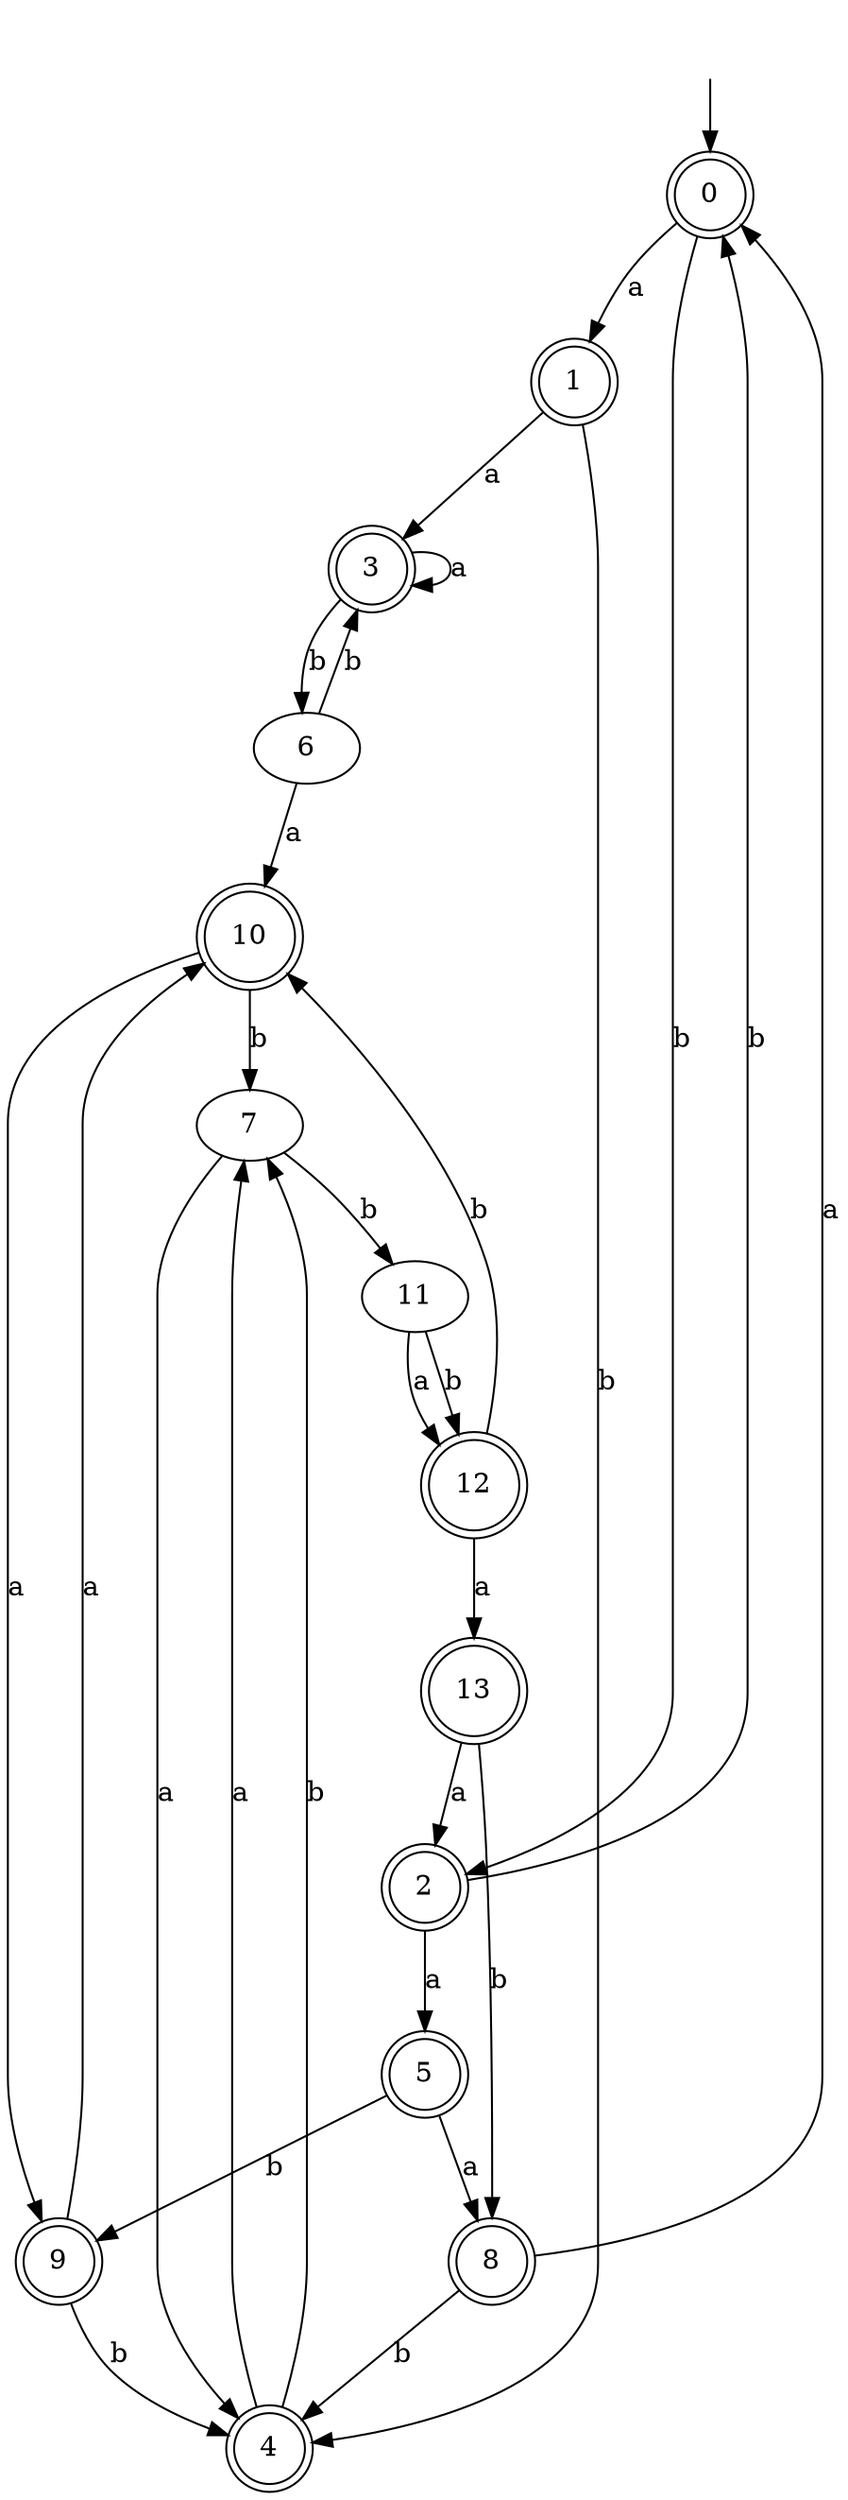digraph RandomDFA {
  __start0 [label="", shape=none];
  __start0 -> 0 [label=""];
  0 [shape=circle] [shape=doublecircle]
  0 -> 1 [label="a"]
  0 -> 2 [label="b"]
  1 [shape=doublecircle]
  1 -> 3 [label="a"]
  1 -> 4 [label="b"]
  2 [shape=doublecircle]
  2 -> 5 [label="a"]
  2 -> 0 [label="b"]
  3 [shape=doublecircle]
  3 -> 3 [label="a"]
  3 -> 6 [label="b"]
  4 [shape=doublecircle]
  4 -> 7 [label="a"]
  4 -> 7 [label="b"]
  5 [shape=doublecircle]
  5 -> 8 [label="a"]
  5 -> 9 [label="b"]
  6
  6 -> 10 [label="a"]
  6 -> 3 [label="b"]
  7
  7 -> 4 [label="a"]
  7 -> 11 [label="b"]
  8 [shape=doublecircle]
  8 -> 0 [label="a"]
  8 -> 4 [label="b"]
  9 [shape=doublecircle]
  9 -> 10 [label="a"]
  9 -> 4 [label="b"]
  10 [shape=doublecircle]
  10 -> 9 [label="a"]
  10 -> 7 [label="b"]
  11
  11 -> 12 [label="a"]
  11 -> 12 [label="b"]
  12 [shape=doublecircle]
  12 -> 13 [label="a"]
  12 -> 10 [label="b"]
  13 [shape=doublecircle]
  13 -> 2 [label="a"]
  13 -> 8 [label="b"]
}
